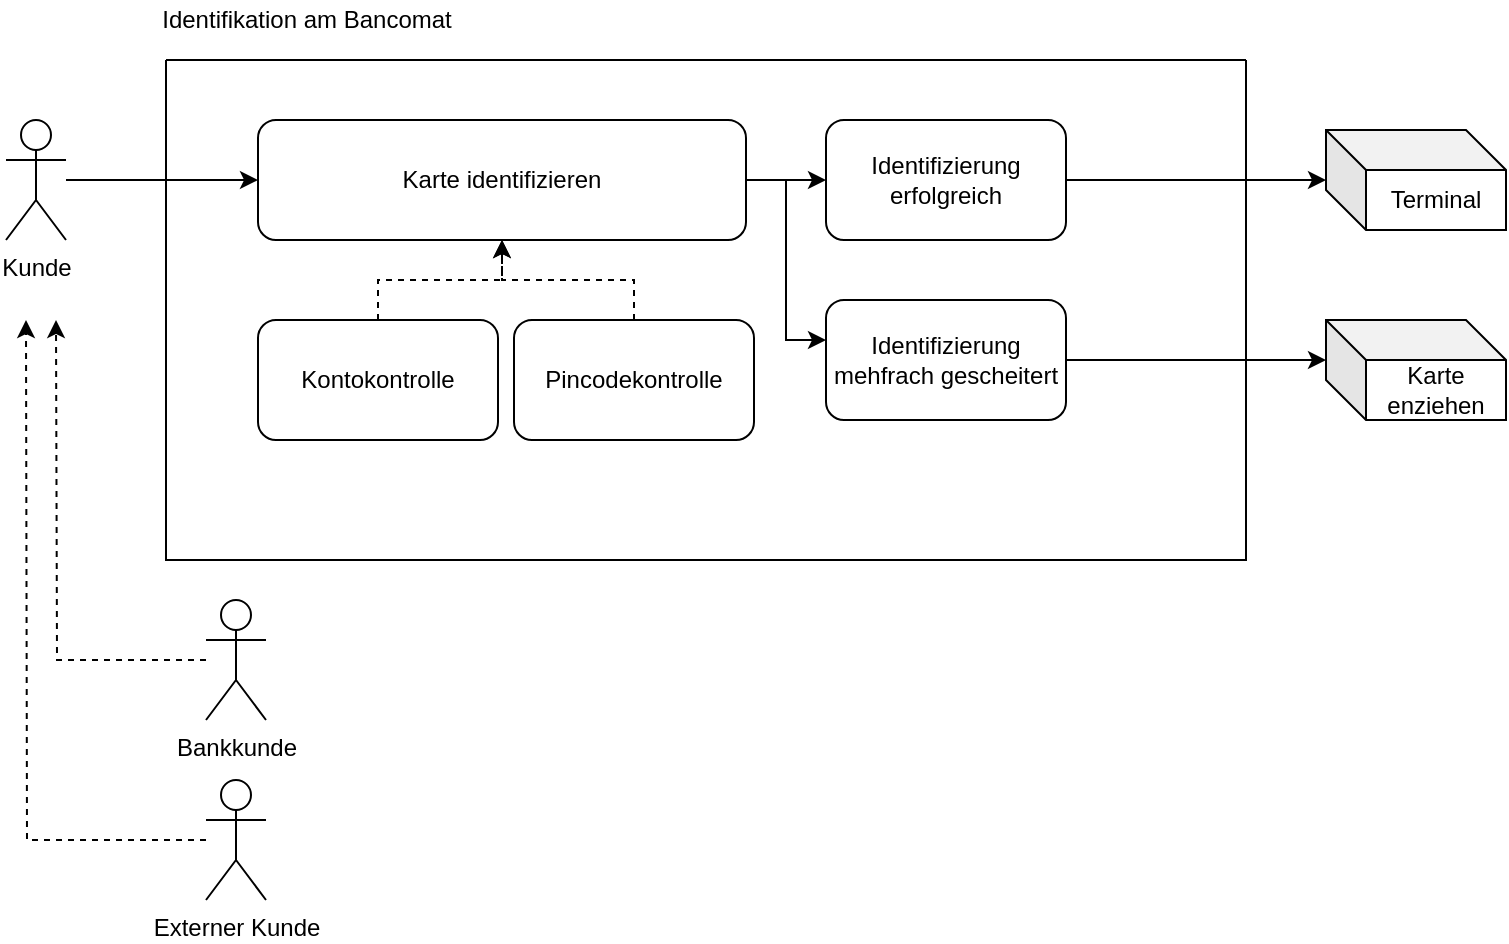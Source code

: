 <mxfile version="15.1.1" type="device"><diagram id="zYzHHK5liNFENi3CjMHe" name="Page-1"><mxGraphModel dx="1422" dy="762" grid="1" gridSize="10" guides="1" tooltips="1" connect="1" arrows="1" fold="1" page="1" pageScale="1" pageWidth="827" pageHeight="1169" math="0" shadow="0"><root><mxCell id="0"/><mxCell id="1" parent="0"/><mxCell id="P3K_4N8kKxLL4ymG7XMT-1" value="" style="swimlane;startSize=0;" vertex="1" parent="1"><mxGeometry x="120" y="90" width="540" height="250" as="geometry"/></mxCell><mxCell id="P3K_4N8kKxLL4ymG7XMT-27" style="edgeStyle=orthogonalEdgeStyle;rounded=0;orthogonalLoop=1;jettySize=auto;html=1;entryX=0;entryY=0.5;entryDx=0;entryDy=0;" edge="1" parent="P3K_4N8kKxLL4ymG7XMT-1" source="P3K_4N8kKxLL4ymG7XMT-8" target="P3K_4N8kKxLL4ymG7XMT-20"><mxGeometry relative="1" as="geometry"/></mxCell><mxCell id="P3K_4N8kKxLL4ymG7XMT-30" style="edgeStyle=orthogonalEdgeStyle;rounded=0;orthogonalLoop=1;jettySize=auto;html=1;" edge="1" parent="P3K_4N8kKxLL4ymG7XMT-1" source="P3K_4N8kKxLL4ymG7XMT-8" target="P3K_4N8kKxLL4ymG7XMT-21"><mxGeometry relative="1" as="geometry"><Array as="points"><mxPoint x="310" y="60"/><mxPoint x="310" y="140"/></Array></mxGeometry></mxCell><mxCell id="P3K_4N8kKxLL4ymG7XMT-8" value="Karte identifizieren" style="rounded=1;whiteSpace=wrap;html=1;" vertex="1" parent="P3K_4N8kKxLL4ymG7XMT-1"><mxGeometry x="46" y="30" width="244" height="60" as="geometry"/></mxCell><mxCell id="P3K_4N8kKxLL4ymG7XMT-12" style="edgeStyle=orthogonalEdgeStyle;rounded=0;orthogonalLoop=1;jettySize=auto;html=1;dashed=1;" edge="1" parent="P3K_4N8kKxLL4ymG7XMT-1" source="P3K_4N8kKxLL4ymG7XMT-10" target="P3K_4N8kKxLL4ymG7XMT-8"><mxGeometry relative="1" as="geometry"/></mxCell><mxCell id="P3K_4N8kKxLL4ymG7XMT-10" value="Kontokontrolle" style="rounded=1;whiteSpace=wrap;html=1;" vertex="1" parent="P3K_4N8kKxLL4ymG7XMT-1"><mxGeometry x="46" y="130" width="120" height="60" as="geometry"/></mxCell><mxCell id="P3K_4N8kKxLL4ymG7XMT-18" style="edgeStyle=orthogonalEdgeStyle;rounded=0;orthogonalLoop=1;jettySize=auto;html=1;dashed=1;" edge="1" parent="P3K_4N8kKxLL4ymG7XMT-1" source="P3K_4N8kKxLL4ymG7XMT-17" target="P3K_4N8kKxLL4ymG7XMT-8"><mxGeometry relative="1" as="geometry"/></mxCell><mxCell id="P3K_4N8kKxLL4ymG7XMT-17" value="Pincodekontrolle" style="rounded=1;whiteSpace=wrap;html=1;" vertex="1" parent="P3K_4N8kKxLL4ymG7XMT-1"><mxGeometry x="174" y="130" width="120" height="60" as="geometry"/></mxCell><mxCell id="P3K_4N8kKxLL4ymG7XMT-20" value="Identifizierung erfolgreich" style="rounded=1;whiteSpace=wrap;html=1;" vertex="1" parent="P3K_4N8kKxLL4ymG7XMT-1"><mxGeometry x="330" y="30" width="120" height="60" as="geometry"/></mxCell><mxCell id="P3K_4N8kKxLL4ymG7XMT-21" value="Identifizierung mehfrach gescheitert" style="rounded=1;whiteSpace=wrap;html=1;" vertex="1" parent="P3K_4N8kKxLL4ymG7XMT-1"><mxGeometry x="330" y="120" width="120" height="60" as="geometry"/></mxCell><mxCell id="P3K_4N8kKxLL4ymG7XMT-9" style="edgeStyle=orthogonalEdgeStyle;rounded=0;orthogonalLoop=1;jettySize=auto;html=1;" edge="1" parent="1" source="P3K_4N8kKxLL4ymG7XMT-2" target="P3K_4N8kKxLL4ymG7XMT-8"><mxGeometry relative="1" as="geometry"/></mxCell><mxCell id="P3K_4N8kKxLL4ymG7XMT-2" value="Kunde" style="shape=umlActor;verticalLabelPosition=bottom;verticalAlign=top;html=1;outlineConnect=0;" vertex="1" parent="1"><mxGeometry x="40" y="120" width="30" height="60" as="geometry"/></mxCell><mxCell id="P3K_4N8kKxLL4ymG7XMT-16" style="edgeStyle=orthogonalEdgeStyle;rounded=0;orthogonalLoop=1;jettySize=auto;html=1;dashed=1;" edge="1" parent="1" source="P3K_4N8kKxLL4ymG7XMT-3"><mxGeometry relative="1" as="geometry"><mxPoint x="65" y="220" as="targetPoint"/></mxGeometry></mxCell><mxCell id="P3K_4N8kKxLL4ymG7XMT-3" value="Bankkunde" style="shape=umlActor;verticalLabelPosition=bottom;verticalAlign=top;html=1;outlineConnect=0;" vertex="1" parent="1"><mxGeometry x="140" y="360" width="30" height="60" as="geometry"/></mxCell><mxCell id="P3K_4N8kKxLL4ymG7XMT-13" value="Identifikation am Bancomat" style="text;html=1;align=center;verticalAlign=middle;resizable=0;points=[];autosize=1;strokeColor=none;fillColor=none;" vertex="1" parent="1"><mxGeometry x="110" y="60" width="160" height="20" as="geometry"/></mxCell><mxCell id="P3K_4N8kKxLL4ymG7XMT-26" value="Terminal" style="shape=cube;whiteSpace=wrap;html=1;boundedLbl=1;backgroundOutline=1;darkOpacity=0.05;darkOpacity2=0.1;" vertex="1" parent="1"><mxGeometry x="700" y="125" width="90" height="50" as="geometry"/></mxCell><mxCell id="P3K_4N8kKxLL4ymG7XMT-28" style="edgeStyle=orthogonalEdgeStyle;rounded=0;orthogonalLoop=1;jettySize=auto;html=1;" edge="1" parent="1" source="P3K_4N8kKxLL4ymG7XMT-20" target="P3K_4N8kKxLL4ymG7XMT-26"><mxGeometry relative="1" as="geometry"/></mxCell><mxCell id="P3K_4N8kKxLL4ymG7XMT-34" style="edgeStyle=orthogonalEdgeStyle;rounded=0;orthogonalLoop=1;jettySize=auto;html=1;dashed=1;" edge="1" parent="1" source="P3K_4N8kKxLL4ymG7XMT-33"><mxGeometry relative="1" as="geometry"><mxPoint x="50" y="220" as="targetPoint"/></mxGeometry></mxCell><mxCell id="P3K_4N8kKxLL4ymG7XMT-33" value="Externer Kunde" style="shape=umlActor;verticalLabelPosition=bottom;verticalAlign=top;html=1;outlineConnect=0;" vertex="1" parent="1"><mxGeometry x="140" y="450" width="30" height="60" as="geometry"/></mxCell><mxCell id="P3K_4N8kKxLL4ymG7XMT-35" value="Karte enziehen" style="shape=cube;whiteSpace=wrap;html=1;boundedLbl=1;backgroundOutline=1;darkOpacity=0.05;darkOpacity2=0.1;" vertex="1" parent="1"><mxGeometry x="700" y="220" width="90" height="50" as="geometry"/></mxCell><mxCell id="P3K_4N8kKxLL4ymG7XMT-37" style="edgeStyle=orthogonalEdgeStyle;rounded=0;orthogonalLoop=1;jettySize=auto;html=1;" edge="1" parent="1" source="P3K_4N8kKxLL4ymG7XMT-21"><mxGeometry relative="1" as="geometry"><mxPoint x="700" y="240" as="targetPoint"/></mxGeometry></mxCell></root></mxGraphModel></diagram></mxfile>